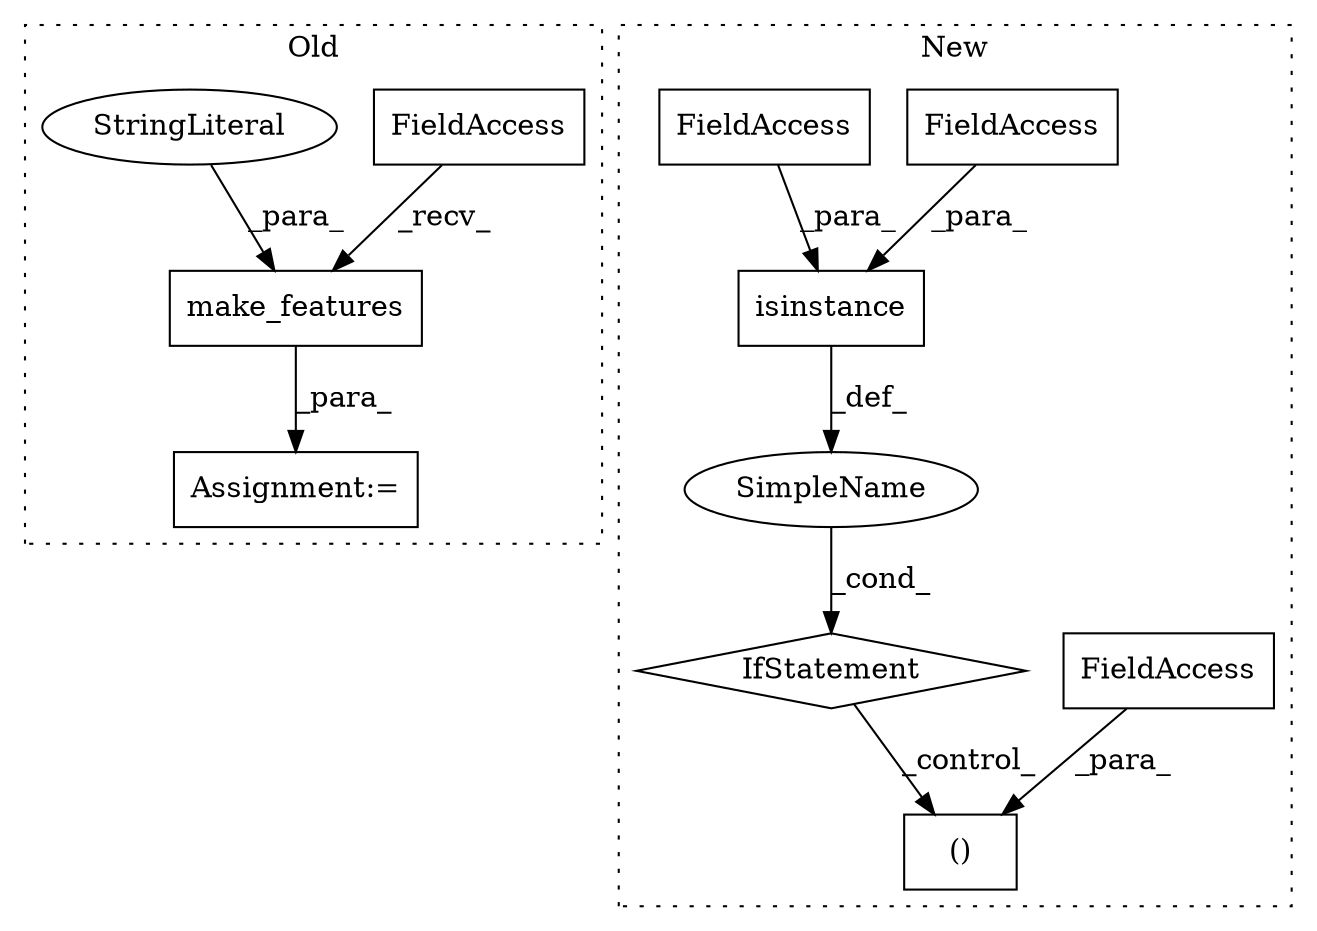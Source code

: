 digraph G {
subgraph cluster0 {
1 [label="make_features" a="32" s="7624,7649" l="14,1" shape="box"];
6 [label="FieldAccess" a="22" s="7609" l="14" shape="box"];
10 [label="Assignment:=" a="7" s="7607" l="2" shape="box"];
11 [label="StringLiteral" a="45" s="7644" l="5" shape="ellipse"];
label = "Old";
style="dotted";
}
subgraph cluster1 {
2 [label="isinstance" a="32" s="7496,7522" l="11,1" shape="box"];
3 [label="()" a="106" s="7545" l="26" shape="box"];
4 [label="FieldAccess" a="22" s="7545" l="9" shape="box"];
5 [label="FieldAccess" a="22" s="7507" l="9" shape="box"];
7 [label="FieldAccess" a="22" s="7517" l="5" shape="box"];
8 [label="SimpleName" a="42" s="" l="" shape="ellipse"];
9 [label="IfStatement" a="25" s="7523" l="3" shape="diamond"];
label = "New";
style="dotted";
}
1 -> 10 [label="_para_"];
2 -> 8 [label="_def_"];
4 -> 3 [label="_para_"];
5 -> 2 [label="_para_"];
6 -> 1 [label="_recv_"];
7 -> 2 [label="_para_"];
8 -> 9 [label="_cond_"];
9 -> 3 [label="_control_"];
11 -> 1 [label="_para_"];
}